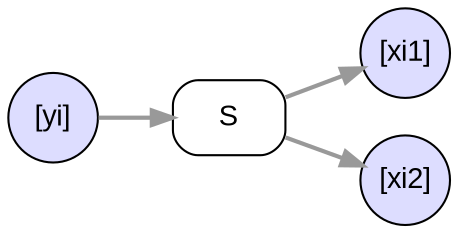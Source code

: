 digraph d {
	node [fontname = "Arial"];
	edge [fontname = "Arial", fontsize=11,color="#999999", penwidth=2, weight=1];

	rankdir=LR
	subgraph nest {
		node [shape=circle, style=filled, fillcolor="#FFDDDD", fixedsize=true, width=0.6]
		}		
	subgraph list {
		node [shape=circle, style=filled, fillcolor="#DDDDFF", fixedsize=true, width=0.6]
		xi1[label="[xi1]"]
		xi2[label="[xi2]"]
		yi[label="[yi]"]
		}
	subgraph process {
		node [shape=box, style=rounded]
		S
	}
yi -> S -> xi1
S -> xi2
}
